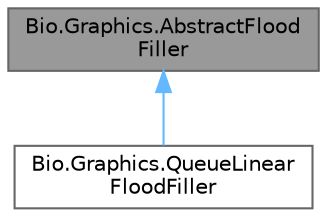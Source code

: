 digraph "Bio.Graphics.AbstractFloodFiller"
{
 // LATEX_PDF_SIZE
  bgcolor="transparent";
  edge [fontname=Helvetica,fontsize=10,labelfontname=Helvetica,labelfontsize=10];
  node [fontname=Helvetica,fontsize=10,shape=box,height=0.2,width=0.4];
  Node1 [label="Bio.Graphics.AbstractFlood\lFiller",height=0.2,width=0.4,color="gray40", fillcolor="grey60", style="filled", fontcolor="black",tooltip="The base class that the flood fill algorithms inherit from. Implements the basic flood filler functio..."];
  Node1 -> Node2 [dir="back",color="steelblue1",style="solid"];
  Node2 [label="Bio.Graphics.QueueLinear\lFloodFiller",height=0.2,width=0.4,color="gray40", fillcolor="white", style="filled",URL="$class_bio_1_1_graphics_1_1_queue_linear_flood_filler.html",tooltip="Implements the QueueLinear flood fill algorithm using array-based pixel manipulation."];
}
